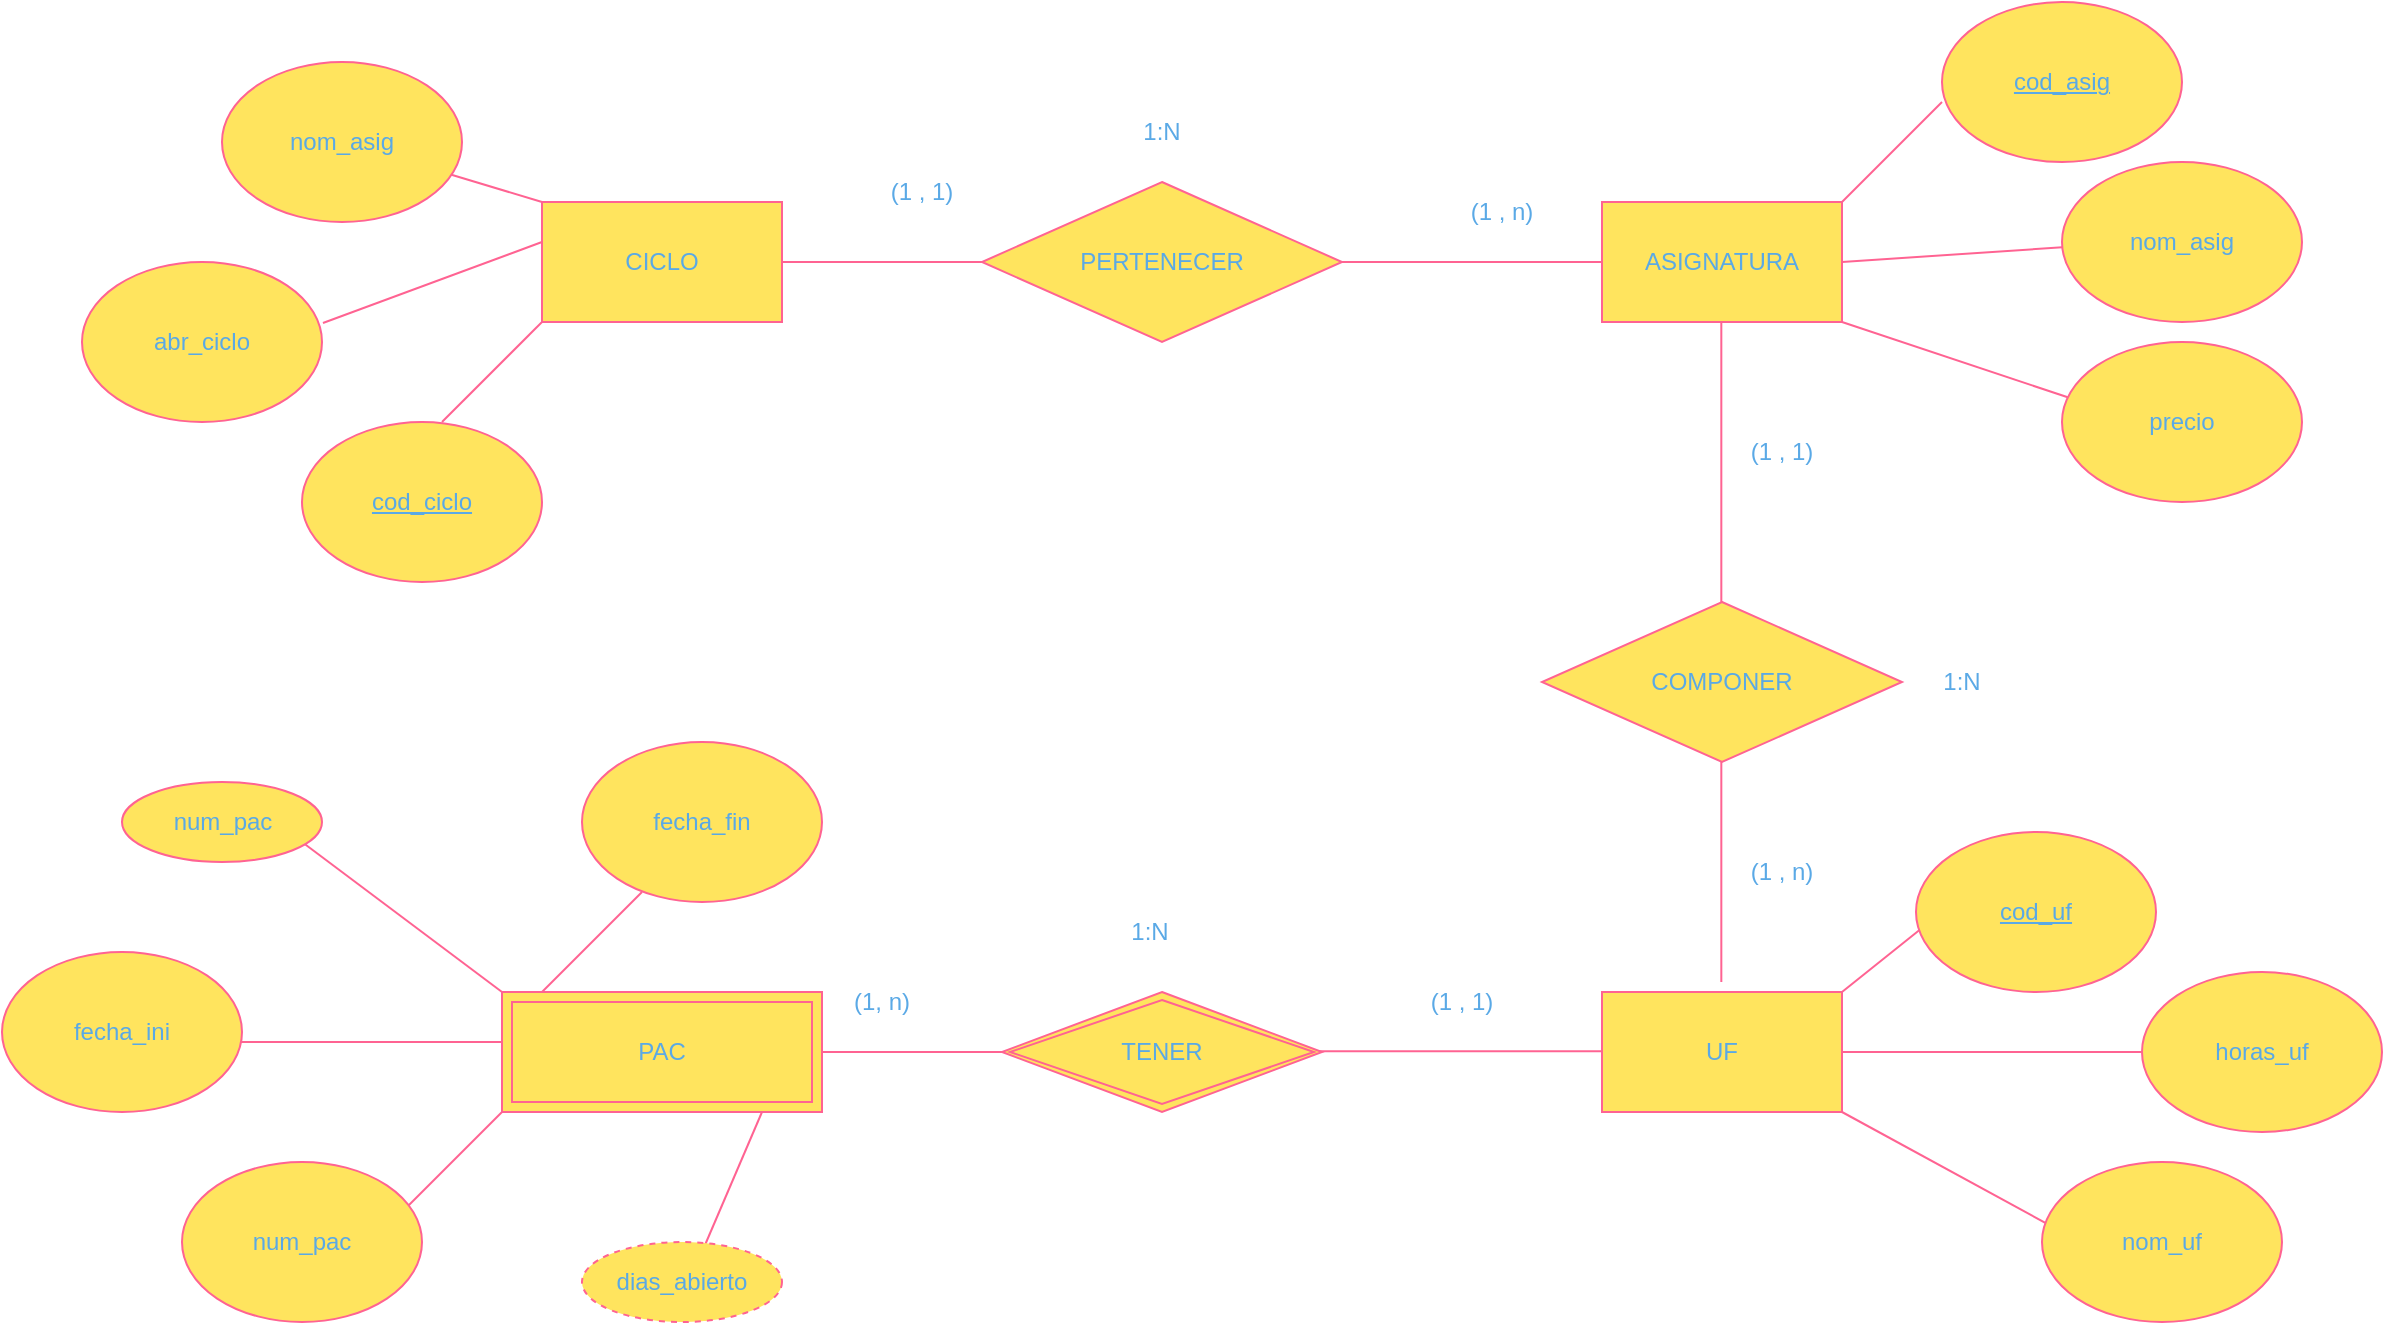 <mxfile version="24.0.7" type="github">
  <diagram id="C5RBs43oDa-KdzZeNtuy" name="Page-1">
    <mxGraphModel dx="2022" dy="622" grid="1" gridSize="10" guides="1" tooltips="1" connect="1" arrows="1" fold="1" page="1" pageScale="1" pageWidth="827" pageHeight="1169" background="none" math="0" shadow="0">
      <root>
        <mxCell id="WIyWlLk6GJQsqaUBKTNV-0" />
        <mxCell id="WIyWlLk6GJQsqaUBKTNV-1" parent="WIyWlLk6GJQsqaUBKTNV-0" />
        <mxCell id="-CbaL0FSiELE0e2OzcrT-0" value="CICLO" style="rounded=0;whiteSpace=wrap;html=1;labelBackgroundColor=none;fillColor=#FFE45E;strokeColor=#FF6392;fontColor=#5AA9E6;" parent="WIyWlLk6GJQsqaUBKTNV-1" vertex="1">
          <mxGeometry x="140" y="160" width="120" height="60" as="geometry" />
        </mxCell>
        <mxCell id="-CbaL0FSiELE0e2OzcrT-2" value="ASIGNATURA" style="rounded=0;whiteSpace=wrap;html=1;labelBackgroundColor=none;fillColor=#FFE45E;strokeColor=#FF6392;fontColor=#5AA9E6;" parent="WIyWlLk6GJQsqaUBKTNV-1" vertex="1">
          <mxGeometry x="670" y="160" width="120" height="60" as="geometry" />
        </mxCell>
        <mxCell id="-CbaL0FSiELE0e2OzcrT-3" value="PERTENECER" style="rhombus;whiteSpace=wrap;html=1;rotation=0;labelBackgroundColor=none;fillColor=#FFE45E;strokeColor=#FF6392;fontColor=#5AA9E6;" parent="WIyWlLk6GJQsqaUBKTNV-1" vertex="1">
          <mxGeometry x="360" y="150" width="180" height="80" as="geometry" />
        </mxCell>
        <mxCell id="-CbaL0FSiELE0e2OzcrT-8" value="" style="endArrow=none;html=1;rounded=0;exitX=1;exitY=0.5;exitDx=0;exitDy=0;entryX=0;entryY=0.5;entryDx=0;entryDy=0;labelBackgroundColor=none;fontColor=default;strokeColor=#FF6392;" parent="WIyWlLk6GJQsqaUBKTNV-1" source="-CbaL0FSiELE0e2OzcrT-0" target="-CbaL0FSiELE0e2OzcrT-3" edge="1">
          <mxGeometry width="50" height="50" relative="1" as="geometry">
            <mxPoint x="310" y="200" as="sourcePoint" />
            <mxPoint x="360" y="150" as="targetPoint" />
          </mxGeometry>
        </mxCell>
        <mxCell id="-CbaL0FSiELE0e2OzcrT-9" value="" style="endArrow=none;html=1;rounded=0;entryX=0;entryY=0.5;entryDx=0;entryDy=0;labelBackgroundColor=none;fontColor=default;strokeColor=#FF6392;" parent="WIyWlLk6GJQsqaUBKTNV-1" source="-CbaL0FSiELE0e2OzcrT-3" target="-CbaL0FSiELE0e2OzcrT-2" edge="1">
          <mxGeometry width="50" height="50" relative="1" as="geometry">
            <mxPoint x="580" y="240" as="sourcePoint" />
            <mxPoint x="650.711" y="190" as="targetPoint" />
          </mxGeometry>
        </mxCell>
        <mxCell id="-CbaL0FSiELE0e2OzcrT-12" value="(1 , n)" style="text;html=1;align=center;verticalAlign=middle;whiteSpace=wrap;rounded=0;labelBackgroundColor=none;fontColor=#5AA9E6;" parent="WIyWlLk6GJQsqaUBKTNV-1" vertex="1">
          <mxGeometry x="590" y="150" width="60" height="30" as="geometry" />
        </mxCell>
        <mxCell id="-CbaL0FSiELE0e2OzcrT-13" value="1:N" style="text;html=1;align=center;verticalAlign=middle;whiteSpace=wrap;rounded=0;labelBackgroundColor=none;fontColor=#5AA9E6;" parent="WIyWlLk6GJQsqaUBKTNV-1" vertex="1">
          <mxGeometry x="420" y="110" width="60" height="30" as="geometry" />
        </mxCell>
        <mxCell id="-CbaL0FSiELE0e2OzcrT-14" value="" style="endArrow=none;html=1;rounded=0;labelBackgroundColor=none;fontColor=default;strokeColor=#FF6392;" parent="WIyWlLk6GJQsqaUBKTNV-1" edge="1">
          <mxGeometry width="50" height="50" relative="1" as="geometry">
            <mxPoint x="729.66" y="360" as="sourcePoint" />
            <mxPoint x="729.66" y="220" as="targetPoint" />
          </mxGeometry>
        </mxCell>
        <mxCell id="-CbaL0FSiELE0e2OzcrT-15" value="COMPONER" style="rhombus;whiteSpace=wrap;html=1;rotation=0;labelBackgroundColor=none;fillColor=#FFE45E;strokeColor=#FF6392;fontColor=#5AA9E6;" parent="WIyWlLk6GJQsqaUBKTNV-1" vertex="1">
          <mxGeometry x="640" y="360" width="180" height="80" as="geometry" />
        </mxCell>
        <mxCell id="-CbaL0FSiELE0e2OzcrT-16" value="" style="endArrow=none;html=1;rounded=0;labelBackgroundColor=none;fontColor=default;strokeColor=#FF6392;" parent="WIyWlLk6GJQsqaUBKTNV-1" edge="1">
          <mxGeometry width="50" height="50" relative="1" as="geometry">
            <mxPoint x="729.66" y="550" as="sourcePoint" />
            <mxPoint x="729.66" y="440" as="targetPoint" />
          </mxGeometry>
        </mxCell>
        <mxCell id="-CbaL0FSiELE0e2OzcrT-17" value="UF" style="rounded=0;whiteSpace=wrap;html=1;labelBackgroundColor=none;fillColor=#FFE45E;strokeColor=#FF6392;fontColor=#5AA9E6;" parent="WIyWlLk6GJQsqaUBKTNV-1" vertex="1">
          <mxGeometry x="670" y="555" width="120" height="60" as="geometry" />
        </mxCell>
        <mxCell id="-CbaL0FSiELE0e2OzcrT-18" value="(1 , n)" style="text;html=1;align=center;verticalAlign=middle;whiteSpace=wrap;rounded=0;labelBackgroundColor=none;fontColor=#5AA9E6;" parent="WIyWlLk6GJQsqaUBKTNV-1" vertex="1">
          <mxGeometry x="730" y="480" width="60" height="30" as="geometry" />
        </mxCell>
        <mxCell id="-CbaL0FSiELE0e2OzcrT-19" value="(1 , 1)" style="text;html=1;align=center;verticalAlign=middle;whiteSpace=wrap;rounded=0;labelBackgroundColor=none;fontColor=#5AA9E6;" parent="WIyWlLk6GJQsqaUBKTNV-1" vertex="1">
          <mxGeometry x="300" y="140" width="60" height="30" as="geometry" />
        </mxCell>
        <mxCell id="-CbaL0FSiELE0e2OzcrT-20" value="(1 , 1)" style="text;html=1;align=center;verticalAlign=middle;whiteSpace=wrap;rounded=0;labelBackgroundColor=none;fontColor=#5AA9E6;" parent="WIyWlLk6GJQsqaUBKTNV-1" vertex="1">
          <mxGeometry x="730" y="270" width="60" height="30" as="geometry" />
        </mxCell>
        <mxCell id="-CbaL0FSiELE0e2OzcrT-21" value="1:N" style="text;html=1;align=center;verticalAlign=middle;whiteSpace=wrap;rounded=0;labelBackgroundColor=none;fontColor=#5AA9E6;" parent="WIyWlLk6GJQsqaUBKTNV-1" vertex="1">
          <mxGeometry x="820" y="385" width="60" height="30" as="geometry" />
        </mxCell>
        <mxCell id="-CbaL0FSiELE0e2OzcrT-22" value="" style="endArrow=none;html=1;rounded=0;labelBackgroundColor=none;fontColor=default;strokeColor=#FF6392;" parent="WIyWlLk6GJQsqaUBKTNV-1" edge="1">
          <mxGeometry width="50" height="50" relative="1" as="geometry">
            <mxPoint x="520" y="584.66" as="sourcePoint" />
            <mxPoint x="670" y="584.66" as="targetPoint" />
          </mxGeometry>
        </mxCell>
        <mxCell id="-CbaL0FSiELE0e2OzcrT-26" value="(1, n)" style="text;html=1;align=center;verticalAlign=middle;whiteSpace=wrap;rounded=0;labelBackgroundColor=none;fontColor=#5AA9E6;" parent="WIyWlLk6GJQsqaUBKTNV-1" vertex="1">
          <mxGeometry x="280" y="545" width="60" height="30" as="geometry" />
        </mxCell>
        <mxCell id="-CbaL0FSiELE0e2OzcrT-27" value="(1 , 1)" style="text;html=1;align=center;verticalAlign=middle;whiteSpace=wrap;rounded=0;labelBackgroundColor=none;fontColor=#5AA9E6;" parent="WIyWlLk6GJQsqaUBKTNV-1" vertex="1">
          <mxGeometry x="570" y="545" width="60" height="30" as="geometry" />
        </mxCell>
        <mxCell id="-CbaL0FSiELE0e2OzcrT-28" value="1:N" style="text;html=1;align=center;verticalAlign=middle;whiteSpace=wrap;rounded=0;labelBackgroundColor=none;fontColor=#5AA9E6;" parent="WIyWlLk6GJQsqaUBKTNV-1" vertex="1">
          <mxGeometry x="414" y="510" width="60" height="30" as="geometry" />
        </mxCell>
        <mxCell id="-CbaL0FSiELE0e2OzcrT-29" value="" style="endArrow=none;html=1;rounded=0;labelBackgroundColor=none;fontColor=default;strokeColor=#FF6392;" parent="WIyWlLk6GJQsqaUBKTNV-1" edge="1">
          <mxGeometry width="50" height="50" relative="1" as="geometry">
            <mxPoint x="90" y="270" as="sourcePoint" />
            <mxPoint x="140" y="220" as="targetPoint" />
          </mxGeometry>
        </mxCell>
        <mxCell id="-CbaL0FSiELE0e2OzcrT-30" value="&lt;u&gt;cod_ciclo&lt;/u&gt;" style="ellipse;whiteSpace=wrap;html=1;labelBackgroundColor=none;fillColor=#FFE45E;strokeColor=#FF6392;fontColor=#5AA9E6;" parent="WIyWlLk6GJQsqaUBKTNV-1" vertex="1">
          <mxGeometry x="20" y="270" width="120" height="80" as="geometry" />
        </mxCell>
        <mxCell id="-CbaL0FSiELE0e2OzcrT-31" value="" style="endArrow=none;html=1;rounded=0;exitX=0;exitY=0;exitDx=0;exitDy=0;labelBackgroundColor=none;fontColor=default;strokeColor=#FF6392;" parent="WIyWlLk6GJQsqaUBKTNV-1" source="-CbaL0FSiELE0e2OzcrT-0" target="-CbaL0FSiELE0e2OzcrT-32" edge="1">
          <mxGeometry width="50" height="50" relative="1" as="geometry">
            <mxPoint x="80" y="120" as="sourcePoint" />
            <mxPoint x="140" y="160" as="targetPoint" />
          </mxGeometry>
        </mxCell>
        <mxCell id="-CbaL0FSiELE0e2OzcrT-32" value="nom_asig" style="ellipse;whiteSpace=wrap;html=1;labelBackgroundColor=none;fillColor=#FFE45E;strokeColor=#FF6392;fontColor=#5AA9E6;" parent="WIyWlLk6GJQsqaUBKTNV-1" vertex="1">
          <mxGeometry x="-20" y="90" width="120" height="80" as="geometry" />
        </mxCell>
        <mxCell id="-CbaL0FSiELE0e2OzcrT-33" value="" style="endArrow=none;html=1;rounded=0;labelBackgroundColor=none;fontColor=default;strokeColor=#FF6392;" parent="WIyWlLk6GJQsqaUBKTNV-1" target="-CbaL0FSiELE0e2OzcrT-34" edge="1">
          <mxGeometry width="50" height="50" relative="1" as="geometry">
            <mxPoint x="-60" y="230" as="sourcePoint" />
            <mxPoint x="140" y="180" as="targetPoint" />
          </mxGeometry>
        </mxCell>
        <mxCell id="-CbaL0FSiELE0e2OzcrT-34" value="abr_ciclo" style="ellipse;whiteSpace=wrap;html=1;labelBackgroundColor=none;fillColor=#FFE45E;strokeColor=#FF6392;fontColor=#5AA9E6;" parent="WIyWlLk6GJQsqaUBKTNV-1" vertex="1">
          <mxGeometry x="-90" y="190" width="120" height="80" as="geometry" />
        </mxCell>
        <mxCell id="-CbaL0FSiELE0e2OzcrT-36" value="" style="endArrow=none;html=1;rounded=0;exitX=1.004;exitY=0.381;exitDx=0;exitDy=0;exitPerimeter=0;labelBackgroundColor=none;fontColor=default;strokeColor=#FF6392;" parent="WIyWlLk6GJQsqaUBKTNV-1" source="-CbaL0FSiELE0e2OzcrT-34" edge="1">
          <mxGeometry width="50" height="50" relative="1" as="geometry">
            <mxPoint x="90" y="230" as="sourcePoint" />
            <mxPoint x="140" y="180" as="targetPoint" />
          </mxGeometry>
        </mxCell>
        <mxCell id="-CbaL0FSiELE0e2OzcrT-38" value="PAC" style="shape=ext;margin=3;double=1;whiteSpace=wrap;html=1;align=center;labelBackgroundColor=none;fillColor=#FFE45E;strokeColor=#FF6392;fontColor=#5AA9E6;" parent="WIyWlLk6GJQsqaUBKTNV-1" vertex="1">
          <mxGeometry x="120" y="555" width="160" height="60" as="geometry" />
        </mxCell>
        <mxCell id="-CbaL0FSiELE0e2OzcrT-39" value="" style="endArrow=none;html=1;rounded=0;labelBackgroundColor=none;fontColor=default;strokeColor=#FF6392;" parent="WIyWlLk6GJQsqaUBKTNV-1" edge="1">
          <mxGeometry width="50" height="50" relative="1" as="geometry">
            <mxPoint x="790" y="160" as="sourcePoint" />
            <mxPoint x="840" y="110" as="targetPoint" />
          </mxGeometry>
        </mxCell>
        <mxCell id="-CbaL0FSiELE0e2OzcrT-40" value="" style="endArrow=none;html=1;rounded=0;labelBackgroundColor=none;fontColor=default;strokeColor=#FF6392;" parent="WIyWlLk6GJQsqaUBKTNV-1" edge="1">
          <mxGeometry width="50" height="50" relative="1" as="geometry">
            <mxPoint x="790" y="190" as="sourcePoint" />
            <mxPoint x="940" y="180" as="targetPoint" />
          </mxGeometry>
        </mxCell>
        <mxCell id="-CbaL0FSiELE0e2OzcrT-41" value="" style="endArrow=none;html=1;rounded=0;labelBackgroundColor=none;fontColor=default;strokeColor=#FF6392;" parent="WIyWlLk6GJQsqaUBKTNV-1" edge="1">
          <mxGeometry width="50" height="50" relative="1" as="geometry">
            <mxPoint x="790" y="220" as="sourcePoint" />
            <mxPoint x="910" y="260" as="targetPoint" />
          </mxGeometry>
        </mxCell>
        <mxCell id="-CbaL0FSiELE0e2OzcrT-42" value="&lt;u&gt;cod_asig&lt;/u&gt;" style="ellipse;whiteSpace=wrap;html=1;labelBackgroundColor=none;fillColor=#FFE45E;strokeColor=#FF6392;fontColor=#5AA9E6;" parent="WIyWlLk6GJQsqaUBKTNV-1" vertex="1">
          <mxGeometry x="840" y="60" width="120" height="80" as="geometry" />
        </mxCell>
        <mxCell id="-CbaL0FSiELE0e2OzcrT-43" value="nom_asig" style="ellipse;whiteSpace=wrap;html=1;labelBackgroundColor=none;fillColor=#FFE45E;strokeColor=#FF6392;fontColor=#5AA9E6;" parent="WIyWlLk6GJQsqaUBKTNV-1" vertex="1">
          <mxGeometry x="900" y="140" width="120" height="80" as="geometry" />
        </mxCell>
        <mxCell id="-CbaL0FSiELE0e2OzcrT-44" value="precio" style="ellipse;whiteSpace=wrap;html=1;labelBackgroundColor=none;fillColor=#FFE45E;strokeColor=#FF6392;fontColor=#5AA9E6;" parent="WIyWlLk6GJQsqaUBKTNV-1" vertex="1">
          <mxGeometry x="900" y="230" width="120" height="80" as="geometry" />
        </mxCell>
        <mxCell id="-CbaL0FSiELE0e2OzcrT-45" value="" style="endArrow=none;html=1;rounded=0;labelBackgroundColor=none;fontColor=default;strokeColor=#FF6392;" parent="WIyWlLk6GJQsqaUBKTNV-1" edge="1">
          <mxGeometry width="50" height="50" relative="1" as="geometry">
            <mxPoint x="790" y="555" as="sourcePoint" />
            <mxPoint x="840" y="515" as="targetPoint" />
          </mxGeometry>
        </mxCell>
        <mxCell id="-CbaL0FSiELE0e2OzcrT-46" value="&lt;u&gt;cod_uf&lt;/u&gt;" style="ellipse;whiteSpace=wrap;html=1;labelBackgroundColor=none;fillColor=#FFE45E;strokeColor=#FF6392;fontColor=#5AA9E6;" parent="WIyWlLk6GJQsqaUBKTNV-1" vertex="1">
          <mxGeometry x="827" y="475" width="120" height="80" as="geometry" />
        </mxCell>
        <mxCell id="-CbaL0FSiELE0e2OzcrT-47" value="" style="endArrow=none;html=1;rounded=0;labelBackgroundColor=none;fontColor=default;strokeColor=#FF6392;" parent="WIyWlLk6GJQsqaUBKTNV-1" edge="1">
          <mxGeometry width="50" height="50" relative="1" as="geometry">
            <mxPoint x="790" y="615" as="sourcePoint" />
            <mxPoint x="900" y="675" as="targetPoint" />
          </mxGeometry>
        </mxCell>
        <mxCell id="-CbaL0FSiELE0e2OzcrT-48" value="nom_uf" style="ellipse;whiteSpace=wrap;html=1;labelBackgroundColor=none;fillColor=#FFE45E;strokeColor=#FF6392;fontColor=#5AA9E6;" parent="WIyWlLk6GJQsqaUBKTNV-1" vertex="1">
          <mxGeometry x="890" y="640" width="120" height="80" as="geometry" />
        </mxCell>
        <mxCell id="-CbaL0FSiELE0e2OzcrT-49" value="" style="endArrow=none;html=1;rounded=0;exitX=1;exitY=0.5;exitDx=0;exitDy=0;labelBackgroundColor=none;fontColor=default;strokeColor=#FF6392;" parent="WIyWlLk6GJQsqaUBKTNV-1" source="-CbaL0FSiELE0e2OzcrT-17" edge="1">
          <mxGeometry width="50" height="50" relative="1" as="geometry">
            <mxPoint x="860" y="610" as="sourcePoint" />
            <mxPoint x="970" y="585" as="targetPoint" />
          </mxGeometry>
        </mxCell>
        <mxCell id="-CbaL0FSiELE0e2OzcrT-50" value="horas_uf" style="ellipse;whiteSpace=wrap;html=1;labelBackgroundColor=none;fillColor=#FFE45E;strokeColor=#FF6392;fontColor=#5AA9E6;" parent="WIyWlLk6GJQsqaUBKTNV-1" vertex="1">
          <mxGeometry x="940" y="545" width="120" height="80" as="geometry" />
        </mxCell>
        <mxCell id="-CbaL0FSiELE0e2OzcrT-51" value="TENER" style="shape=rhombus;double=1;perimeter=rhombusPerimeter;whiteSpace=wrap;html=1;align=center;labelBackgroundColor=none;fillColor=#FFE45E;strokeColor=#FF6392;fontColor=#5AA9E6;" parent="WIyWlLk6GJQsqaUBKTNV-1" vertex="1">
          <mxGeometry x="370" y="555" width="160" height="60" as="geometry" />
        </mxCell>
        <mxCell id="-CbaL0FSiELE0e2OzcrT-57" value="" style="line;strokeWidth=1;rotatable=0;dashed=0;labelPosition=right;align=left;verticalAlign=middle;spacingTop=0;spacingLeft=6;points=[];portConstraint=eastwest;labelBackgroundColor=none;fillColor=#FFE45E;strokeColor=#FF6392;fontColor=#5AA9E6;" parent="WIyWlLk6GJQsqaUBKTNV-1" vertex="1">
          <mxGeometry x="280" y="580" width="90" height="10" as="geometry" />
        </mxCell>
        <mxCell id="-CbaL0FSiELE0e2OzcrT-59" value="" style="endArrow=none;html=1;rounded=0;labelBackgroundColor=none;fontColor=default;strokeColor=#FF6392;" parent="WIyWlLk6GJQsqaUBKTNV-1" edge="1">
          <mxGeometry width="50" height="50" relative="1" as="geometry">
            <mxPoint x="70" y="665" as="sourcePoint" />
            <mxPoint x="120" y="615" as="targetPoint" />
          </mxGeometry>
        </mxCell>
        <mxCell id="-CbaL0FSiELE0e2OzcrT-60" value="num_pac" style="ellipse;whiteSpace=wrap;html=1;labelBackgroundColor=none;fillColor=#FFE45E;strokeColor=#FF6392;fontColor=#5AA9E6;" parent="WIyWlLk6GJQsqaUBKTNV-1" vertex="1">
          <mxGeometry x="-40" y="640" width="120" height="80" as="geometry" />
        </mxCell>
        <mxCell id="-CbaL0FSiELE0e2OzcrT-61" value="" style="endArrow=none;html=1;rounded=0;labelBackgroundColor=none;fontColor=default;strokeColor=#FF6392;" parent="WIyWlLk6GJQsqaUBKTNV-1" edge="1">
          <mxGeometry width="50" height="50" relative="1" as="geometry">
            <mxPoint x="20" y="480" as="sourcePoint" />
            <mxPoint x="120" y="555" as="targetPoint" />
          </mxGeometry>
        </mxCell>
        <mxCell id="-CbaL0FSiELE0e2OzcrT-63" value="" style="endArrow=none;html=1;rounded=0;labelBackgroundColor=none;fontColor=default;strokeColor=#FF6392;" parent="WIyWlLk6GJQsqaUBKTNV-1" edge="1">
          <mxGeometry width="50" height="50" relative="1" as="geometry">
            <mxPoint x="-30" y="580" as="sourcePoint" />
            <mxPoint x="120" y="580" as="targetPoint" />
          </mxGeometry>
        </mxCell>
        <mxCell id="-CbaL0FSiELE0e2OzcrT-64" value="fecha_ini" style="ellipse;whiteSpace=wrap;html=1;labelBackgroundColor=none;fillColor=#FFE45E;strokeColor=#FF6392;fontColor=#5AA9E6;" parent="WIyWlLk6GJQsqaUBKTNV-1" vertex="1">
          <mxGeometry x="-130" y="535" width="120" height="80" as="geometry" />
        </mxCell>
        <mxCell id="-CbaL0FSiELE0e2OzcrT-66" value="fecha_fin" style="ellipse;whiteSpace=wrap;html=1;labelBackgroundColor=none;fillColor=#FFE45E;strokeColor=#FF6392;fontColor=#5AA9E6;" parent="WIyWlLk6GJQsqaUBKTNV-1" vertex="1">
          <mxGeometry x="160" y="430" width="120" height="80" as="geometry" />
        </mxCell>
        <mxCell id="-CbaL0FSiELE0e2OzcrT-67" value="" style="endArrow=none;html=1;rounded=0;labelBackgroundColor=none;fontColor=default;strokeColor=#FF6392;" parent="WIyWlLk6GJQsqaUBKTNV-1" edge="1">
          <mxGeometry width="50" height="50" relative="1" as="geometry">
            <mxPoint x="220" y="685" as="sourcePoint" />
            <mxPoint x="250" y="615" as="targetPoint" />
          </mxGeometry>
        </mxCell>
        <mxCell id="-CbaL0FSiELE0e2OzcrT-68" value="" style="endArrow=none;html=1;rounded=0;labelBackgroundColor=none;fontColor=default;strokeColor=#FF6392;" parent="WIyWlLk6GJQsqaUBKTNV-1" edge="1">
          <mxGeometry width="50" height="50" relative="1" as="geometry">
            <mxPoint x="140" y="555" as="sourcePoint" />
            <mxPoint x="190" y="505" as="targetPoint" />
          </mxGeometry>
        </mxCell>
        <mxCell id="-CbaL0FSiELE0e2OzcrT-70" value="dias_abierto" style="ellipse;whiteSpace=wrap;html=1;align=center;dashed=1;labelBackgroundColor=none;fillColor=#FFE45E;strokeColor=#FF6392;fontColor=#5AA9E6;" parent="WIyWlLk6GJQsqaUBKTNV-1" vertex="1">
          <mxGeometry x="160" y="680" width="100" height="40" as="geometry" />
        </mxCell>
        <mxCell id="-CbaL0FSiELE0e2OzcrT-80" value="num_pac" style="ellipse;align=center;fontStyle=0;strokeColor=#FF6392;html=1;textShadow=0;labelBorderColor=none;labelBackgroundColor=none;verticalAlign=middle;fillColor=#FFE45E;fontColor=#5AA9E6;" parent="WIyWlLk6GJQsqaUBKTNV-1" vertex="1">
          <mxGeometry x="-70" y="450" width="100" height="40" as="geometry" />
        </mxCell>
      </root>
    </mxGraphModel>
  </diagram>
</mxfile>

